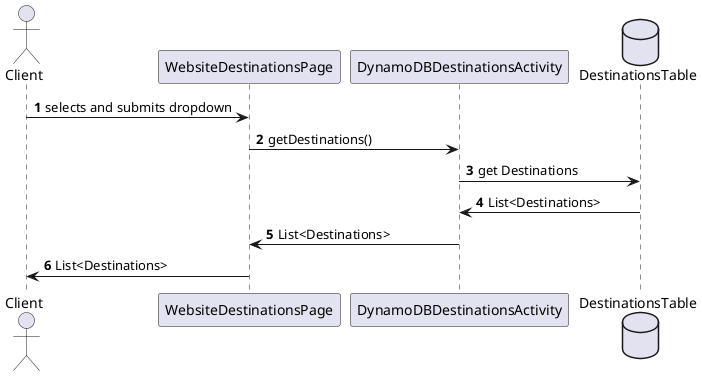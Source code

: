 @startuml
'https://plantuml.com/sequence-diagram
actor Client
participant WebsiteDestinationsPage
participant DynamoDBDestinationsActivity
database DestinationsTable
autonumber

Client -> WebsiteDestinationsPage: selects and submits dropdown
WebsiteDestinationsPage -> DynamoDBDestinationsActivity: getDestinations()

DynamoDBDestinationsActivity -> DestinationsTable: get Destinations
DynamoDBDestinationsActivity <- DestinationsTable: List<Destinations>
DynamoDBDestinationsActivity -> WebsiteDestinationsPage: List<Destinations>
Client<- WebsiteDestinationsPage: List<Destinations>

@enduml